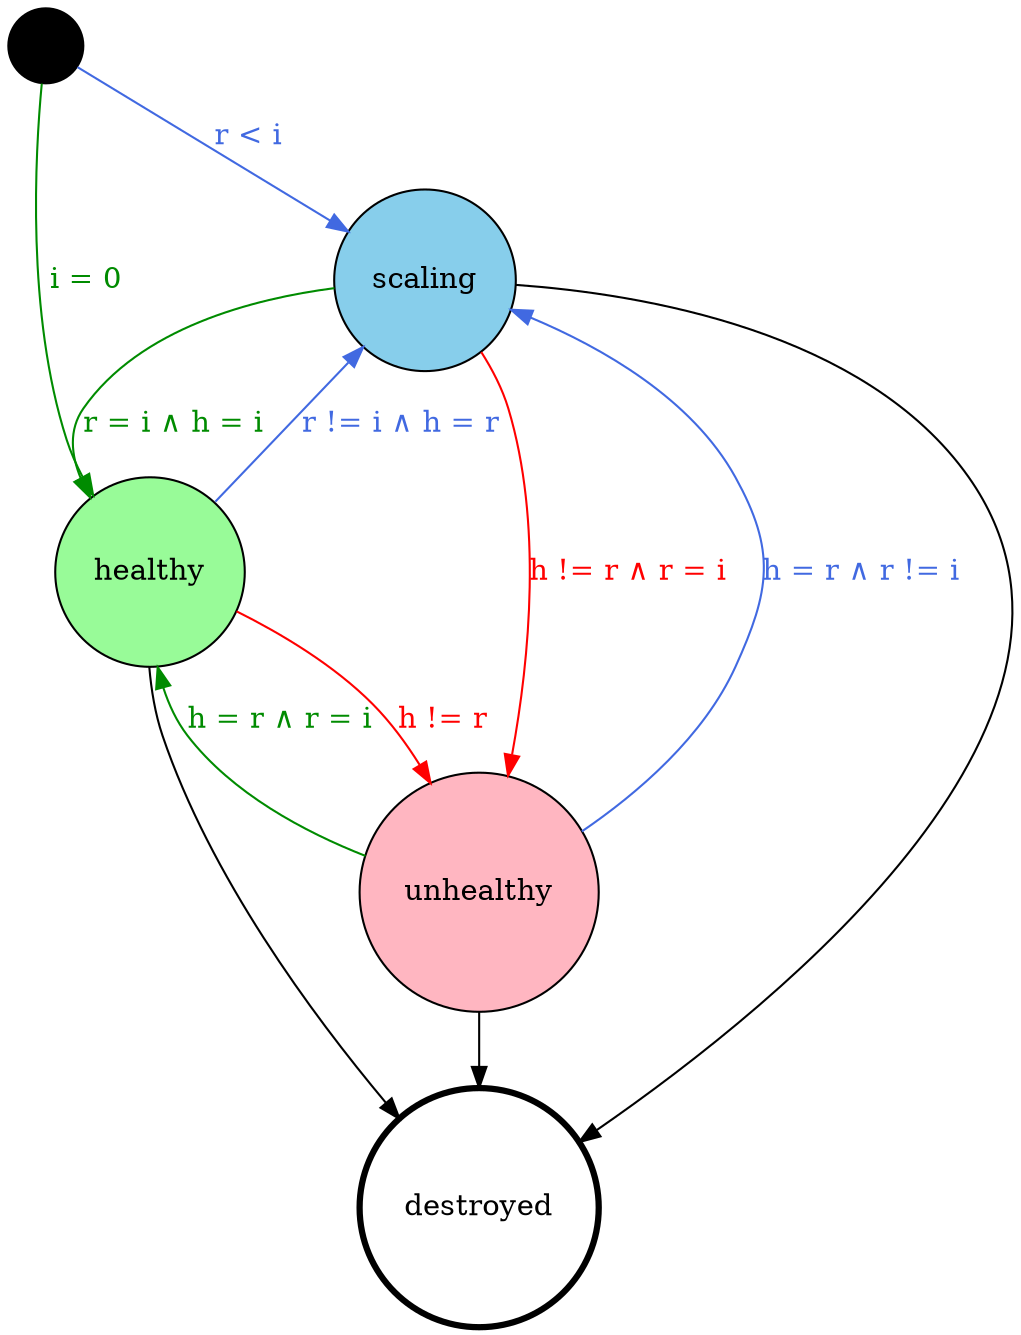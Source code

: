 digraph appState {

	subgraph states {
		node [shape=circle]
		initial [label="", style=filled, fillcolor=black]
		scaling [style=filled, fillcolor=skyblue]
		healthy [style=filled, fillcolor=palegreen]
		unhealthy [style=filled, fillcolor=lightpink]
		destroyed [penwidth=3]
	}

	subgraph transitions {
		edge [color=black style=solid]

		subgraph becomeHealthy {
			edge [color=green4, fontcolor=green4]
			initial -> healthy [label="i = 0"]
			scaling -> healthy [label="r = i ∧ h = i"]
			unhealthy -> healthy [label="h = r ∧ r = i"]
		}

		subgraph becomeUnhealthy {
			edge [color=red, fontcolor=red]
			healthy -> unhealthy [label="h != r"]
			scaling -> unhealthy [label="h != r ∧ r = i"]
		}

		subgraph scale {
			edge [color=royalblue, fontcolor=royalblue]
			initial -> scaling [label="r < i"]
			healthy -> scaling [label="r != i ∧ h = r"]
			unhealthy -> scaling [label="h = r ∧ r != i"]
		}

		healthy -> destroyed
		unhealthy -> destroyed
		scaling -> destroyed
	}

}